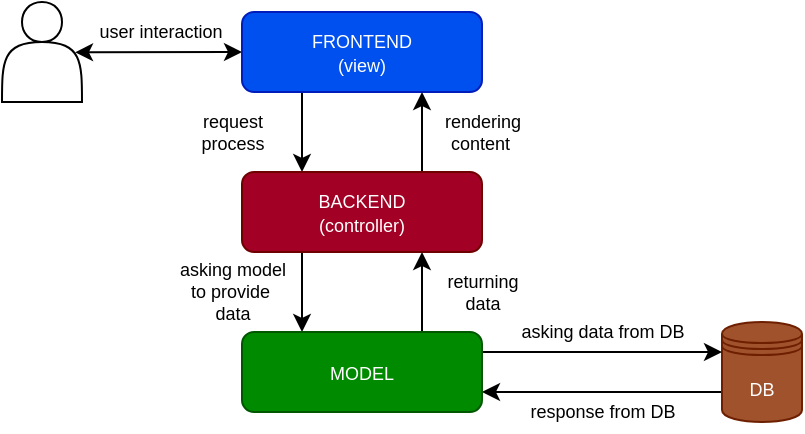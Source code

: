<mxfile>
    <diagram id="4G57El2LLuYy2JpEDEmh" name="Pagina-1">
        <mxGraphModel dx="401" dy="338" grid="1" gridSize="10" guides="1" tooltips="1" connect="1" arrows="1" fold="1" page="1" pageScale="1" pageWidth="827" pageHeight="1169" background="#ffffff" math="0" shadow="0">
            <root>
                <mxCell id="0"/>
                <mxCell id="1" parent="0"/>
                <mxCell id="2" value="" style="shape=actor;whiteSpace=wrap;html=1;fillColor=#FFFFFF;strokeColor=#000000;" parent="1" vertex="1">
                    <mxGeometry x="80" y="235" width="40" height="50" as="geometry"/>
                </mxCell>
                <mxCell id="3" value="" style="endArrow=classic;startArrow=classic;html=1;strokeColor=#000000;entryX=0;entryY=0.5;entryDx=0;entryDy=0;exitX=0.028;exitY=1.009;exitDx=0;exitDy=0;exitPerimeter=0;" parent="1" source="40" target="4" edge="1">
                    <mxGeometry width="50" height="50" relative="1" as="geometry">
                        <mxPoint x="90" y="140" as="sourcePoint"/>
                        <mxPoint x="210" y="140" as="targetPoint"/>
                    </mxGeometry>
                </mxCell>
                <mxCell id="44" style="edgeStyle=none;html=1;exitX=0.25;exitY=1;exitDx=0;exitDy=0;entryX=0.25;entryY=0;entryDx=0;entryDy=0;labelBackgroundColor=none;strokeColor=#000000;fontColor=#FFFFFF;" parent="1" source="4" target="7" edge="1">
                    <mxGeometry relative="1" as="geometry"/>
                </mxCell>
                <mxCell id="4" value="&lt;p style=&quot;line-height: 90%;&quot;&gt;&lt;font style=&quot;font-size: 9px;&quot;&gt;FRONTEND&lt;br&gt;(view)&lt;/font&gt;&lt;/p&gt;" style="rounded=1;whiteSpace=wrap;html=1;fillColor=#0050ef;strokeColor=#001DBC;fontColor=#ffffff;" parent="1" vertex="1">
                    <mxGeometry x="200" y="240" width="120" height="40" as="geometry"/>
                </mxCell>
                <mxCell id="47" style="edgeStyle=none;html=1;exitX=0.25;exitY=1;exitDx=0;exitDy=0;entryX=0.25;entryY=0;entryDx=0;entryDy=0;labelBackgroundColor=none;strokeColor=#000000;fontColor=#FFFFFF;" parent="1" source="7" target="25" edge="1">
                    <mxGeometry relative="1" as="geometry"/>
                </mxCell>
                <mxCell id="51" style="edgeStyle=none;html=1;exitX=0.75;exitY=0;exitDx=0;exitDy=0;entryX=0.75;entryY=1;entryDx=0;entryDy=0;labelBackgroundColor=none;strokeColor=#000000;fontSize=9;fontColor=#FFFFFF;" parent="1" source="7" target="4" edge="1">
                    <mxGeometry relative="1" as="geometry"/>
                </mxCell>
                <mxCell id="7" value="&lt;p style=&quot;line-height: 90%;&quot;&gt;&lt;font style=&quot;font-size: 9px;&quot;&gt;BACKEND&lt;br&gt;(controller)&lt;/font&gt;&lt;/p&gt;" style="rounded=1;whiteSpace=wrap;html=1;fillColor=#a20025;strokeColor=#6F0000;fontColor=#ffffff;" parent="1" vertex="1">
                    <mxGeometry x="200" y="320" width="120" height="40" as="geometry"/>
                </mxCell>
                <mxCell id="49" style="edgeStyle=none;html=1;exitX=0;exitY=0.7;exitDx=0;exitDy=0;entryX=1;entryY=0.75;entryDx=0;entryDy=0;labelBackgroundColor=none;strokeColor=#000000;fontColor=#FFFFFF;" parent="1" source="16" target="25" edge="1">
                    <mxGeometry relative="1" as="geometry"/>
                </mxCell>
                <mxCell id="16" value="&lt;font style=&quot;font-size: 9px;&quot;&gt;DB&lt;/font&gt;" style="shape=datastore;whiteSpace=wrap;html=1;labelBackgroundColor=none;fillColor=#a0522d;strokeColor=#6D1F00;fontColor=#ffffff;align=center;" parent="1" vertex="1">
                    <mxGeometry x="440" y="395" width="40" height="50" as="geometry"/>
                </mxCell>
                <mxCell id="48" style="edgeStyle=none;html=1;exitX=0.75;exitY=0;exitDx=0;exitDy=0;entryX=0.75;entryY=1;entryDx=0;entryDy=0;labelBackgroundColor=none;strokeColor=#000000;fontColor=#FFFFFF;" parent="1" source="25" target="7" edge="1">
                    <mxGeometry relative="1" as="geometry"/>
                </mxCell>
                <mxCell id="50" style="edgeStyle=none;html=1;exitX=1;exitY=0.25;exitDx=0;exitDy=0;entryX=0;entryY=0.3;entryDx=0;entryDy=0;labelBackgroundColor=none;strokeColor=#000000;fontColor=#FFFFFF;" parent="1" source="25" target="16" edge="1">
                    <mxGeometry relative="1" as="geometry"/>
                </mxCell>
                <mxCell id="25" value="&lt;font style=&quot;font-size: 9px;&quot;&gt;MODEL&lt;/font&gt;" style="rounded=1;whiteSpace=wrap;html=1;labelBackgroundColor=none;fillColor=#008a00;strokeColor=#005700;fontColor=#ffffff;" parent="1" vertex="1">
                    <mxGeometry x="200" y="400" width="120" height="40" as="geometry"/>
                </mxCell>
                <mxCell id="32" value="returning &lt;br style=&quot;font-size: 9px;&quot;&gt;data" style="text;html=1;align=center;verticalAlign=middle;resizable=0;points=[];autosize=1;strokeColor=none;fillColor=none;fontColor=#000000;fontSize=9;" parent="1" vertex="1">
                    <mxGeometry x="290" y="360" width="60" height="40" as="geometry"/>
                </mxCell>
                <mxCell id="34" value="asking model&lt;br style=&quot;font-size: 9px;&quot;&gt;to provide&amp;nbsp;&lt;br style=&quot;font-size: 9px;&quot;&gt;data" style="text;html=1;align=center;verticalAlign=middle;resizable=0;points=[];autosize=1;strokeColor=none;fillColor=none;fontColor=#000000;fontSize=9;" parent="1" vertex="1">
                    <mxGeometry x="155" y="355" width="80" height="50" as="geometry"/>
                </mxCell>
                <mxCell id="37" value="request&lt;br style=&quot;font-size: 9px;&quot;&gt;process" style="text;html=1;align=center;verticalAlign=middle;resizable=0;points=[];autosize=1;strokeColor=none;fillColor=none;fontColor=#000000;fontSize=9;" parent="1" vertex="1">
                    <mxGeometry x="165" y="280" width="60" height="40" as="geometry"/>
                </mxCell>
                <mxCell id="38" value="rendering&lt;br style=&quot;font-size: 9px;&quot;&gt;content&amp;nbsp;" style="text;html=1;align=center;verticalAlign=middle;resizable=0;points=[];autosize=1;strokeColor=none;fillColor=none;fontColor=#000000;fontSize=9;" parent="1" vertex="1">
                    <mxGeometry x="290" y="280" width="60" height="40" as="geometry"/>
                </mxCell>
                <mxCell id="40" value="user interaction" style="text;html=1;align=center;verticalAlign=middle;resizable=0;points=[];autosize=1;strokeColor=none;fillColor=none;fontColor=#000000;strokeWidth=1;fontSize=9;" parent="1" vertex="1">
                    <mxGeometry x="114" y="240" width="90" height="20" as="geometry"/>
                </mxCell>
                <mxCell id="42" value="response from DB" style="text;html=1;align=center;verticalAlign=middle;resizable=0;points=[];autosize=1;strokeColor=none;fillColor=none;fontColor=#000000;fontSize=9;" parent="1" vertex="1">
                    <mxGeometry x="330" y="430" width="100" height="20" as="geometry"/>
                </mxCell>
                <mxCell id="43" value="&lt;p style=&quot;line-height: 110%;&quot;&gt;&lt;font style=&quot;font-size: 9px;&quot;&gt;asking data from DB&lt;/font&gt;&lt;/p&gt;" style="text;html=1;align=center;verticalAlign=middle;resizable=0;points=[];autosize=1;strokeColor=none;fillColor=none;fontColor=#000000;" parent="1" vertex="1">
                    <mxGeometry x="325" y="375" width="110" height="50" as="geometry"/>
                </mxCell>
            </root>
        </mxGraphModel>
    </diagram>
</mxfile>